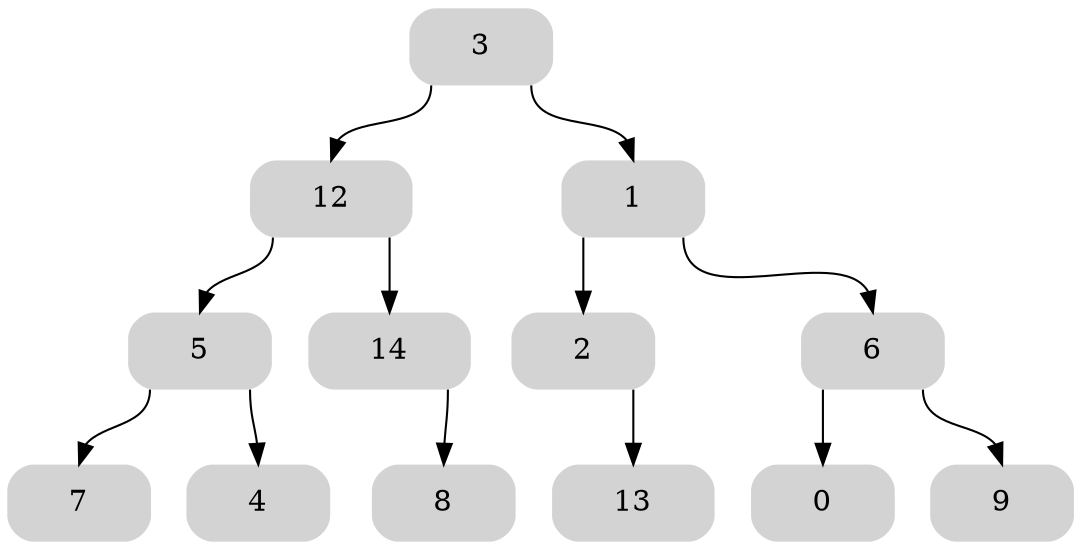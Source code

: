 digraph {
	node [color=lightgray fillcolor=lightgray fontcolor=black shape=record style="filled, rounded"]
	10905908112 [label="<l>|<v> 3|<r>"]
	10905908112:l -> 10970843280:v
	10905908112:r -> 10905899088:v
	10970843280 [label="<l>|<v> 12|<r>"]
	10970843280:l -> 10970856464:v
	10970843280:r -> 10970849680:v
	10905899088 [label="<l>|<v> 1|<r>"]
	10905899088:l -> 10970844112:v
	10905899088:r -> 10970847184:v
	10970856464 [label="<l>|<v> 5|<r>"]
	10970856464:l -> 10970856848:v
	10970856464:r -> 10970854608:v
	10970849680 [label="<l>|<v> 14|<r>"]
	10970849680:r -> 10970848976:v
	10970844112 [label="<l>|<v> 2|<r>"]
	10970844112:r -> 10970848144:v
	10970847184 [label="<l>|<v> 6|<r>"]
	10970847184:l -> 10970844880:v
	10970847184:r -> 10970857360:v
	10970856848 [label="<l>|<v> 7|<r>"]
	10970854608 [label="<l>|<v> 4|<r>"]
	10970848976 [label="<l>|<v> 8|<r>"]
	10970848144 [label="<l>|<v> 13|<r>"]
	10970844880 [label="<l>|<v> 0|<r>"]
	10970857360 [label="<l>|<v> 9|<r>"]
}
